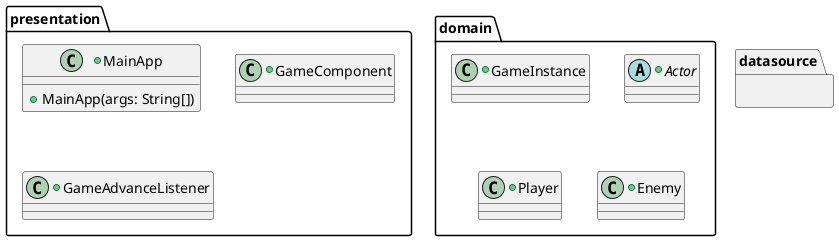 @startuml Three Layer Design Diagram

package presentation {
    +class MainApp {
        +MainApp(args: String[])
    }

    +class GameComponent {

    }

    +class GameAdvanceListener {

    }
}

package domain {
    +class GameInstance {

    }

    +abstract class Actor {
        
    }

    +class Player {
        
    }

    +class Enemy {

    }
}

package datasource {

}

@enduml